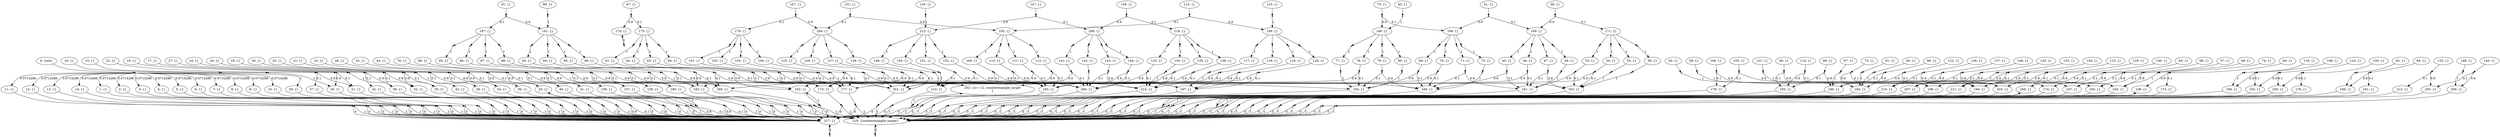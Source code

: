 digraph model {
	0 [ label = "0: {init}" ];
	1 [ label = "1: {}" ];
	2 [ label = "2: {}" ];
	3 [ label = "3: {}" ];
	4 [ label = "4: {}" ];
	5 [ label = "5: {}" ];
	6 [ label = "6: {}" ];
	7 [ label = "7: {}" ];
	8 [ label = "8: {}" ];
	9 [ label = "9: {}" ];
	10 [ label = "10: {}" ];
	11 [ label = "11: {}" ];
	12 [ label = "12: {}" ];
	13 [ label = "13: {}" ];
	14 [ label = "14: {}" ];
	15 [ label = "15: {}" ];
	16 [ label = "16: {}" ];
	17 [ label = "17: {}" ];
	18 [ label = "18: {}" ];
	19 [ label = "19: {}" ];
	20 [ label = "20: {}" ];
	21 [ label = "21: {}" ];
	22 [ label = "22: {}" ];
	23 [ label = "23: {}" ];
	24 [ label = "24: {}" ];
	25 [ label = "25: {}" ];
	26 [ label = "26: {}" ];
	27 [ label = "27: {}" ];
	28 [ label = "28: {}" ];
	29 [ label = "29: {}" ];
	30 [ label = "30: {}" ];
	31 [ label = "31: {}" ];
	32 [ label = "32: {}" ];
	33 [ label = "33: {}" ];
	34 [ label = "34: {}" ];
	35 [ label = "35: {}" ];
	36 [ label = "36: {}" ];
	37 [ label = "37: {}" ];
	38 [ label = "38: {}" ];
	39 [ label = "39: {}" ];
	40 [ label = "40: {}" ];
	41 [ label = "41: {}" ];
	42 [ label = "42: {}" ];
	43 [ label = "43: {}" ];
	44 [ label = "44: {}" ];
	45 [ label = "45: {}" ];
	46 [ label = "46: {}" ];
	47 [ label = "47: {}" ];
	48 [ label = "48: {}" ];
	49 [ label = "49: {}" ];
	50 [ label = "50: {}" ];
	51 [ label = "51: {}" ];
	52 [ label = "52: {}" ];
	53 [ label = "53: {}" ];
	54 [ label = "54: {}" ];
	55 [ label = "55: {}" ];
	56 [ label = "56: {}" ];
	57 [ label = "57: {}" ];
	58 [ label = "58: {}" ];
	59 [ label = "59: {}" ];
	60 [ label = "60: {}" ];
	61 [ label = "61: {}" ];
	62 [ label = "62: {}" ];
	63 [ label = "63: {}" ];
	64 [ label = "64: {}" ];
	65 [ label = "65: {}" ];
	66 [ label = "66: {}" ];
	67 [ label = "67: {}" ];
	68 [ label = "68: {}" ];
	69 [ label = "69: {}" ];
	70 [ label = "70: {}" ];
	71 [ label = "71: {}" ];
	72 [ label = "72: {}" ];
	73 [ label = "73: {}" ];
	74 [ label = "74: {}" ];
	75 [ label = "75: {}" ];
	76 [ label = "76: {}" ];
	77 [ label = "77: {}" ];
	78 [ label = "78: {}" ];
	79 [ label = "79: {}" ];
	80 [ label = "80: {}" ];
	81 [ label = "81: {}" ];
	82 [ label = "82: {}" ];
	83 [ label = "83: {}" ];
	84 [ label = "84: {}" ];
	85 [ label = "85: {}" ];
	86 [ label = "86: {}" ];
	87 [ label = "87: {}" ];
	88 [ label = "88: {}" ];
	89 [ label = "89: {}" ];
	90 [ label = "90: {}" ];
	91 [ label = "91: {}" ];
	92 [ label = "92: {}" ];
	93 [ label = "93: {}" ];
	94 [ label = "94: {}" ];
	95 [ label = "95: {}" ];
	96 [ label = "96: {}" ];
	97 [ label = "97: {}" ];
	98 [ label = "98: {}" ];
	99 [ label = "99: {}" ];
	100 [ label = "100: {}" ];
	101 [ label = "101: {}" ];
	102 [ label = "102: {}" ];
	103 [ label = "103: {}" ];
	104 [ label = "104: {}" ];
	105 [ label = "105: {}" ];
	106 [ label = "106: {}" ];
	107 [ label = "107: {}" ];
	108 [ label = "108: {}" ];
	109 [ label = "109: {}" ];
	110 [ label = "110: {}" ];
	111 [ label = "111: {}" ];
	112 [ label = "112: {}" ];
	113 [ label = "113: {}" ];
	114 [ label = "114: {}" ];
	115 [ label = "115: {}" ];
	116 [ label = "116: {}" ];
	117 [ label = "117: {}" ];
	118 [ label = "118: {}" ];
	119 [ label = "119: {}" ];
	120 [ label = "120: {}" ];
	121 [ label = "121: {}" ];
	122 [ label = "122: {}" ];
	123 [ label = "123: {}" ];
	124 [ label = "124: {}" ];
	125 [ label = "125: {}" ];
	126 [ label = "126: {}" ];
	127 [ label = "127: {}" ];
	128 [ label = "128: {}" ];
	129 [ label = "129: {}" ];
	130 [ label = "130: {}" ];
	131 [ label = "131: {}" ];
	132 [ label = "132: {}" ];
	133 [ label = "133: {}" ];
	134 [ label = "134: {}" ];
	135 [ label = "135: {}" ];
	136 [ label = "136: {}" ];
	137 [ label = "137: {}" ];
	138 [ label = "138: {}" ];
	139 [ label = "139: {}" ];
	140 [ label = "140: {}" ];
	141 [ label = "141: {}" ];
	142 [ label = "142: {}" ];
	143 [ label = "143: {}" ];
	144 [ label = "144: {}" ];
	145 [ label = "145: {}" ];
	146 [ label = "146: {}" ];
	147 [ label = "147: {}" ];
	148 [ label = "148: {}" ];
	149 [ label = "149: {}" ];
	150 [ label = "150: {}" ];
	151 [ label = "151: {}" ];
	152 [ label = "152: {}" ];
	153 [ label = "153: {}" ];
	154 [ label = "154: {}" ];
	155 [ label = "155: {}" ];
	156 [ label = "156: {}" ];
	157 [ label = "157: {}" ];
	158 [ label = "158: {}" ];
	159 [ label = "159: {}" ];
	160 [ label = "160: {}" ];
	161 [ label = "161: {}" ];
	162 [ label = "162: {}" ];
	163 [ label = "163: {}" ];
	164 [ label = "164: {}" ];
	165 [ label = "165: {}" ];
	166 [ label = "166: {}" ];
	167 [ label = "167: {}" ];
	168 [ label = "168: {}" ];
	169 [ label = "169: {}" ];
	170 [ label = "170: {}" ];
	171 [ label = "171: {}" ];
	172 [ label = "172: {}" ];
	173 [ label = "173: {}" ];
	174 [ label = "174: {}" ];
	175 [ label = "175: {}" ];
	176 [ label = "176: {}" ];
	177 [ label = "177: {}" ];
	178 [ label = "178: {}" ];
	179 [ label = "179: {}" ];
	180 [ label = "180: {}" ];
	181 [ label = "181: {}" ];
	182 [ label = "182: {}" ];
	183 [ label = "183: {}" ];
	184 [ label = "184: {}" ];
	185 [ label = "185: {}" ];
	186 [ label = "186: {}" ];
	187 [ label = "187: {}" ];
	188 [ label = "188: {}" ];
	189 [ label = "189: {}" ];
	190 [ label = "190: {}" ];
	191 [ label = "191: {}" ];
	192 [ label = "192: {}" ];
	193 [ label = "193: {}" ];
	194 [ label = "194: {}" ];
	195 [ label = "195: {}" ];
	196 [ label = "196: {}" ];
	197 [ label = "197: {}" ];
	198 [ label = "198: {}" ];
	199 [ label = "199: {}" ];
	200 [ label = "200: {}" ];
	201 [ label = "201: {}" ];
	202 [ label = "202: {(o = 2), counterexample_target
}" ];
	203 [ label = "203: {}" ];
	204 [ label = "204: {}" ];
	205 [ label = "205: {}" ];
	206 [ label = "206: {}" ];
	207 [ label = "207: {}" ];
	208 [ label = "208: {}" ];
	209 [ label = "209: {}" ];
	210 [ label = "210: {}" ];
	211 [ label = "211: {}" ];
	212 [ label = "212: {}" ];
	213 [ label = "213: {}" ];
	214 [ label = "214: {}" ];
	215 [ label = "215: {}" ];
	216 [ label = "216: {}" ];
	217 [ label = "217: {}" ];
	218 [ label = "218: {counterexample_target}" ];
	"0c0" [shape = "point"];
	0 -> "0c0";
	"0c0" -> 1 [ label= "0.0714286" ];
	"0c0" -> 2 [ label= "0.0714286" ];
	"0c0" -> 3 [ label= "0.0714286" ];
	"0c0" -> 4 [ label= "0.0714286" ];
	"0c0" -> 5 [ label= "0.0714286" ];
	"0c0" -> 6 [ label= "0.0714286" ];
	"0c0" -> 7 [ label= "0.0714286" ];
	"0c0" -> 8 [ label= "0.0714286" ];
	"0c0" -> 9 [ label= "0.0714286" ];
	"0c0" -> 10 [ label= "0.0714286" ];
	"0c0" -> 11 [ label= "0.0714286" ];
	"0c0" -> 12 [ label= "0.0714286" ];
	"0c0" -> 13 [ label= "0.0714286" ];
	"0c0" -> 14 [ label= "0.0714286" ];
	"1c0" [shape = "point"];
	1 -> "1c0";
	"1c0" -> 217 [ label= "0" ];
	"1c0" -> 218 [ label= "1" ];
	"2c0" [shape = "point"];
	2 -> "2c0";
	"2c0" -> 217 [ label= "0" ];
	"2c0" -> 218 [ label= "1" ];
	"3c0" [shape = "point"];
	3 -> "3c0";
	"3c0" -> 217 [ label= "0" ];
	"3c0" -> 218 [ label= "1" ];
	"4c0" [shape = "point"];
	4 -> "4c0";
	"4c0" -> 217 [ label= "0" ];
	"4c0" -> 218 [ label= "1" ];
	"5c0" [shape = "point"];
	5 -> "5c0";
	"5c0" -> 217 [ label= "0" ];
	"5c0" -> 218 [ label= "1" ];
	"6c0" [shape = "point"];
	6 -> "6c0";
	"6c0" -> 217 [ label= "0" ];
	"6c0" -> 218 [ label= "1" ];
	"7c0" [shape = "point"];
	7 -> "7c0";
	"7c0" -> 217 [ label= "0" ];
	"7c0" -> 218 [ label= "1" ];
	"8c0" [shape = "point"];
	8 -> "8c0";
	"8c0" -> 217 [ label= "0" ];
	"8c0" -> 218 [ label= "1" ];
	"9c0" [shape = "point"];
	9 -> "9c0";
	"9c0" -> 217 [ label= "0" ];
	"9c0" -> 218 [ label= "1" ];
	"10c0" [shape = "point"];
	10 -> "10c0";
	"10c0" -> 217 [ label= "0" ];
	"10c0" -> 218 [ label= "1" ];
	"11c0" [shape = "point"];
	11 -> "11c0";
	"11c0" -> 217 [ label= "0" ];
	"11c0" -> 218 [ label= "1" ];
	"12c0" [shape = "point"];
	12 -> "12c0";
	"12c0" -> 217 [ label= "0" ];
	"12c0" -> 218 [ label= "1" ];
	"13c0" [shape = "point"];
	13 -> "13c0";
	"13c0" -> 217 [ label= "0" ];
	"13c0" -> 218 [ label= "1" ];
	"14c0" [shape = "point"];
	14 -> "14c0";
	"14c0" -> 217 [ label= "0" ];
	"14c0" -> 218 [ label= "1" ];
	"15c0" [shape = "point"];
	15 -> "15c0";
	"15c0" -> 30 [ label= "1" ];
	"16c0" [shape = "point"];
	16 -> "16c0";
	"16c0" -> 29 [ label= "1" ];
	"17c0" [shape = "point"];
	17 -> "17c0";
	"17c0" -> 32 [ label= "1" ];
	"18c0" [shape = "point"];
	18 -> "18c0";
	"18c0" -> 34 [ label= "1" ];
	"19c0" [shape = "point"];
	19 -> "19c0";
	"19c0" -> 30 [ label= "0.9" ];
	"19c0" -> 31 [ label= "0.1" ];
	"20c0" [shape = "point"];
	20 -> "20c0";
	"20c0" -> 32 [ label= "0.9" ];
	"20c0" -> 35 [ label= "0.1" ];
	"21c0" [shape = "point"];
	21 -> "21c0";
	"21c0" -> 34 [ label= "0.9" ];
	"21c0" -> 36 [ label= "0.1" ];
	"22c0" [shape = "point"];
	22 -> "22c0";
	"22c0" -> 31 [ label= "0.9" ];
	"22c0" -> 37 [ label= "0.1" ];
	"23c0" [shape = "point"];
	23 -> "23c0";
	"23c0" -> 33 [ label= "0.9" ];
	"23c0" -> 40 [ label= "0.1" ];
	"24c0" [shape = "point"];
	24 -> "24c0";
	"24c0" -> 35 [ label= "0.9" ];
	"24c0" -> 38 [ label= "0.1" ];
	"25c0" [shape = "point"];
	25 -> "25c0";
	"25c0" -> 36 [ label= "0.9" ];
	"25c0" -> 39 [ label= "0.1" ];
	"26c0" [shape = "point"];
	26 -> "26c0";
	"26c0" -> 40 [ label= "0.9" ];
	"26c0" -> 41 [ label= "0.1" ];
	"27c0" [shape = "point"];
	27 -> "27c0";
	"27c0" -> 38 [ label= "0.9" ];
	"27c0" -> 42 [ label= "0.1" ];
	"28c0" [shape = "point"];
	28 -> "28c0";
	"28c0" -> 39 [ label= "0.9" ];
	"28c0" -> 43 [ label= "0.1" ];
	"29c0" [shape = "point"];
	29 -> "29c0";
	"29c0" -> 217 [ label= "0" ];
	"29c0" -> 218 [ label= "1" ];
	"30c0" [shape = "point"];
	30 -> "30c0";
	"30c0" -> 217 [ label= "0" ];
	"30c0" -> 218 [ label= "1" ];
	"31c0" [shape = "point"];
	31 -> "31c0";
	"31c0" -> 217 [ label= "0" ];
	"31c0" -> 218 [ label= "1" ];
	"32c0" [shape = "point"];
	32 -> "32c0";
	"32c0" -> 217 [ label= "0.9" ];
	"32c0" -> 218 [ label= "0.1" ];
	"33c0" [shape = "point"];
	33 -> "33c0";
	"33c0" -> 33 [ label= "1" ];
	"34c0" [shape = "point"];
	34 -> "34c0";
	"34c0" -> 217 [ label= "0" ];
	"34c0" -> 218 [ label= "1" ];
	"35c0" [shape = "point"];
	35 -> "35c0";
	"35c0" -> 217 [ label= "0" ];
	"35c0" -> 218 [ label= "1" ];
	"36c0" [shape = "point"];
	36 -> "36c0";
	"36c0" -> 217 [ label= "0.9" ];
	"36c0" -> 218 [ label= "0.1" ];
	"37c0" [shape = "point"];
	37 -> "37c0";
	"37c0" -> 217 [ label= "0" ];
	"37c0" -> 218 [ label= "1" ];
	"38c0" [shape = "point"];
	38 -> "38c0";
	"38c0" -> 217 [ label= "0" ];
	"38c0" -> 218 [ label= "1" ];
	"39c0" [shape = "point"];
	39 -> "39c0";
	"39c0" -> 217 [ label= "0" ];
	"39c0" -> 218 [ label= "1" ];
	"40c0" [shape = "point"];
	40 -> "40c0";
	"40c0" -> 217 [ label= "0.9" ];
	"40c0" -> 218 [ label= "0.1" ];
	"41c0" [shape = "point"];
	41 -> "41c0";
	"41c0" -> 217 [ label= "0" ];
	"41c0" -> 218 [ label= "1" ];
	"42c0" [shape = "point"];
	42 -> "42c0";
	"42c0" -> 217 [ label= "0" ];
	"42c0" -> 218 [ label= "1" ];
	"43c0" [shape = "point"];
	43 -> "43c0";
	"43c0" -> 217 [ label= "0" ];
	"43c0" -> 218 [ label= "1" ];
	"44c0" [shape = "point"];
	44 -> "44c0";
	"44c0" -> 156 [ label= "0.9" ];
	"44c0" -> 157 [ label= "0.1" ];
	"45c0" [shape = "point"];
	45 -> "45c0";
	"45c0" -> 160 [ label= "0.9" ];
	"45c0" -> 161 [ label= "0.1" ];
	"46c0" [shape = "point"];
	46 -> "46c0";
	"46c0" -> 161 [ label= "0.1" ];
	"46c0" -> 162 [ label= "0.9" ];
	"47c0" [shape = "point"];
	47 -> "47c0";
	"47c0" -> 161 [ label= "0.1" ];
	"47c0" -> 163 [ label= "0.9" ];
	"48c0" [shape = "point"];
	48 -> "48c0";
	"48c0" -> 161 [ label= "1" ];
	"49c0" [shape = "point"];
	49 -> "49c0";
	"49c0" -> 164 [ label= "0.9" ];
	"49c0" -> 165 [ label= "0.1" ];
	"50c0" [shape = "point"];
	50 -> "50c0";
	"50c0" -> 165 [ label= "1" ];
	"51c0" [shape = "point"];
	51 -> "51c0";
	"51c0" -> 168 [ label= "0.9" ];
	"51c0" -> 169 [ label= "0.1" ];
	"52c0" [shape = "point"];
	52 -> "52c0";
	"52c0" -> 157 [ label= "0.9" ];
	"52c0" -> 159 [ label= "0.1" ];
	"53c0" [shape = "point"];
	53 -> "53c0";
	"53c0" -> 161 [ label= "0.9" ];
	"53c0" -> 163 [ label= "0.1" ];
	"54c0" [shape = "point"];
	54 -> "54c0";
	"54c0" -> 163 [ label= "0.1" ];
	"54c0" -> 173 [ label= "0.9" ];
	"55c0" [shape = "point"];
	55 -> "55c0";
	"55c0" -> 163 [ label= "1" ];
	"56c0" [shape = "point"];
	56 -> "56c0";
	"56c0" -> 163 [ label= "1" ];
	"57c0" [shape = "point"];
	57 -> "57c0";
	"57c0" -> 165 [ label= "0.9" ];
	"57c0" -> 167 [ label= "0.1" ];
	"58c0" [shape = "point"];
	58 -> "58c0";
	"58c0" -> 167 [ label= "1" ];
	"59c0" [shape = "point"];
	59 -> "59c0";
	"59c0" -> 169 [ label= "0.9" ];
	"59c0" -> 171 [ label= "0.1" ];
	"60c0" [shape = "point"];
	60 -> "60c0";
	"60c0" -> 158 [ label= "0.9" ];
	"60c0" -> 172 [ label= "0.1" ];
	"61c0" [shape = "point"];
	61 -> "61c0";
	"61c0" -> 162 [ label= "0.9" ];
	"61c0" -> 173 [ label= "0.1" ];
	"62c0" [shape = "point"];
	62 -> "62c0";
	"62c0" -> 173 [ label= "0.1" ];
	"62c0" -> 177 [ label= "0.9" ];
	"63c0" [shape = "point"];
	63 -> "63c0";
	"63c0" -> 173 [ label= "1" ];
	"64c0" [shape = "point"];
	64 -> "64c0";
	"64c0" -> 163 [ label= "0.9" ];
	"64c0" -> 173 [ label= "0.1" ];
	"65c0" [shape = "point"];
	65 -> "65c0";
	"65c0" -> 166 [ label= "0.9" ];
	"65c0" -> 174 [ label= "0.1" ];
	"66c0" [shape = "point"];
	66 -> "66c0";
	"66c0" -> 167 [ label= "0.9" ];
	"66c0" -> 174 [ label= "0.1" ];
	"67c0" [shape = "point"];
	67 -> "67c0";
	"67c0" -> 170 [ label= "0.9" ];
	"67c0" -> 175 [ label= "0.1" ];
	"68c0" [shape = "point"];
	68 -> "68c0";
	"68c0" -> 156 [ label= "0.1" ];
	"68c0" -> 180 [ label= "0.9" ];
	"69c0" [shape = "point"];
	69 -> "69c0";
	"69c0" -> 160 [ label= "0.1" ];
	"69c0" -> 182 [ label= "0.9" ];
	"70c0" [shape = "point"];
	70 -> "70c0";
	"70c0" -> 160 [ label= "0.1" ];
	"70c0" -> 183 [ label= "0.9" ];
	"71c0" [shape = "point"];
	71 -> "71c0";
	"71c0" -> 160 [ label= "0.1" ];
	"71c0" -> 161 [ label= "0.9" ];
	"72c0" [shape = "point"];
	72 -> "72c0";
	"72c0" -> 160 [ label= "1" ];
	"73c0" [shape = "point"];
	73 -> "73c0";
	"73c0" -> 164 [ label= "0.1" ];
	"73c0" -> 184 [ label= "0.9" ];
	"74c0" [shape = "point"];
	74 -> "74c0";
	"74c0" -> 164 [ label= "1" ];
	"75c0" [shape = "point"];
	75 -> "75c0";
	"75c0" -> 168 [ label= "0.1" ];
	"75c0" -> 186 [ label= "0.9" ];
	"76c0" [shape = "point"];
	76 -> "76c0";
	"76c0" -> 180 [ label= "1" ];
	"77c0" [shape = "point"];
	77 -> "77c0";
	"77c0" -> 182 [ label= "1" ];
	"78c0" [shape = "point"];
	78 -> "78c0";
	"78c0" -> 182 [ label= "0.1" ];
	"78c0" -> 189 [ label= "0.9" ];
	"79c0" [shape = "point"];
	79 -> "79c0";
	"79c0" -> 160 [ label= "0.9" ];
	"79c0" -> 182 [ label= "0.1" ];
	"80c0" [shape = "point"];
	80 -> "80c0";
	"80c0" -> 182 [ label= "1" ];
	"81c0" [shape = "point"];
	81 -> "81c0";
	"81c0" -> 184 [ label= "1" ];
	"82c0" [shape = "point"];
	82 -> "82c0";
	"82c0" -> 184 [ label= "1" ];
	"83c0" [shape = "point"];
	83 -> "83c0";
	"83c0" -> 186 [ label= "1" ];
	"84c0" [shape = "point"];
	84 -> "84c0";
	"84c0" -> 181 [ label= "0.1" ];
	"84c0" -> 188 [ label= "0.9" ];
	"85c0" [shape = "point"];
	85 -> "85c0";
	"85c0" -> 183 [ label= "0.1" ];
	"85c0" -> 189 [ label= "0.9" ];
	"86c0" [shape = "point"];
	86 -> "86c0";
	"86c0" -> 183 [ label= "0.1" ];
	"86c0" -> 193 [ label= "0.9" ];
	"87c0" [shape = "point"];
	87 -> "87c0";
	"87c0" -> 162 [ label= "0.9" ];
	"87c0" -> 183 [ label= "0.1" ];
	"88c0" [shape = "point"];
	88 -> "88c0";
	"88c0" -> 160 [ label= "0.9" ];
	"88c0" -> 183 [ label= "0.1" ];
	"89c0" [shape = "point"];
	89 -> "89c0";
	"89c0" -> 185 [ label= "0.1" ];
	"89c0" -> 190 [ label= "0.9" ];
	"90c0" [shape = "point"];
	90 -> "90c0";
	"90c0" -> 164 [ label= "0.9" ];
	"90c0" -> 185 [ label= "0.1" ];
	"91c0" [shape = "point"];
	91 -> "91c0";
	"91c0" -> 187 [ label= "0.1" ];
	"91c0" -> 191 [ label= "0.9" ];
	"92c0" [shape = "point"];
	92 -> "92c0";
	"92c0" -> 188 [ label= "1" ];
	"93c0" [shape = "point"];
	93 -> "93c0";
	"93c0" -> 189 [ label= "1" ];
	"94c0" [shape = "point"];
	94 -> "94c0";
	"94c0" -> 189 [ label= "0.1" ];
	"94c0" -> 197 [ label= "0.9" ];
	"95c0" [shape = "point"];
	95 -> "95c0";
	"95c0" -> 183 [ label= "0.9" ];
	"95c0" -> 189 [ label= "0.1" ];
	"96c0" [shape = "point"];
	96 -> "96c0";
	"96c0" -> 182 [ label= "0.9" ];
	"96c0" -> 189 [ label= "0.1" ];
	"97c0" [shape = "point"];
	97 -> "97c0";
	"97c0" -> 190 [ label= "1" ];
	"98c0" [shape = "point"];
	98 -> "98c0";
	"98c0" -> 184 [ label= "0.9" ];
	"98c0" -> 190 [ label= "0.1" ];
	"99c0" [shape = "point"];
	99 -> "99c0";
	"99c0" -> 191 [ label= "1" ];
	"100c0" [shape = "point"];
	100 -> "100c0";
	"100c0" -> 176 [ label= "0.1" ];
	"100c0" -> 200 [ label= "0.9" ];
	"101c0" [shape = "point"];
	101 -> "101c0";
	"101c0" -> 177 [ label= "0.1" ];
	"101c0" -> 201 [ label= "0.9" ];
	"102c0" [shape = "point"];
	102 -> "102c0";
	"102c0" -> 177 [ label= "0.1" ];
	"102c0" -> 202 [ label= "0.9" ];
	"103c0" [shape = "point"];
	103 -> "103c0";
	"103c0" -> 177 [ label= "1" ];
	"104c0" [shape = "point"];
	104 -> "104c0";
	"104c0" -> 173 [ label= "0.9" ];
	"104c0" -> 177 [ label= "0.1" ];
	"105c0" [shape = "point"];
	105 -> "105c0";
	"105c0" -> 178 [ label= "0.1" ];
	"105c0" -> 203 [ label= "0.9" ];
	"106c0" [shape = "point"];
	106 -> "106c0";
	"106c0" -> 174 [ label= "0.9" ];
	"106c0" -> 178 [ label= "0.1" ];
	"107c0" [shape = "point"];
	107 -> "107c0";
	"107c0" -> 179 [ label= "0.1" ];
	"107c0" -> 204 [ label= "0.9" ];
	"108c0" [shape = "point"];
	108 -> "108c0";
	"108c0" -> 192 [ label= "0.1" ];
	"108c0" -> 196 [ label= "0.9" ];
	"109c0" [shape = "point"];
	109 -> "109c0";
	"109c0" -> 193 [ label= "0.1" ];
	"109c0" -> 197 [ label= "0.9" ];
	"110c0" [shape = "point"];
	110 -> "110c0";
	"110c0" -> 193 [ label= "0.1" ];
	"110c0" -> 206 [ label= "0.9" ];
	"111c0" [shape = "point"];
	111 -> "111c0";
	"111c0" -> 193 [ label= "0.1" ];
	"111c0" -> 201 [ label= "0.9" ];
	"112c0" [shape = "point"];
	112 -> "112c0";
	"112c0" -> 183 [ label= "0.9" ];
	"112c0" -> 193 [ label= "0.1" ];
	"113c0" [shape = "point"];
	113 -> "113c0";
	"113c0" -> 194 [ label= "0.1" ];
	"113c0" -> 198 [ label= "0.9" ];
	"114c0" [shape = "point"];
	114 -> "114c0";
	"114c0" -> 185 [ label= "0.9" ];
	"114c0" -> 194 [ label= "0.1" ];
	"115c0" [shape = "point"];
	115 -> "115c0";
	"115c0" -> 195 [ label= "0.1" ];
	"115c0" -> 199 [ label= "0.9" ];
	"116c0" [shape = "point"];
	116 -> "116c0";
	"116c0" -> 196 [ label= "1" ];
	"117c0" [shape = "point"];
	117 -> "117c0";
	"117c0" -> 197 [ label= "1" ];
	"118c0" [shape = "point"];
	118 -> "118c0";
	"118c0" -> 197 [ label= "0.1" ];
	"118c0" -> 210 [ label= "0.9" ];
	"119c0" [shape = "point"];
	119 -> "119c0";
	"119c0" -> 193 [ label= "0.9" ];
	"119c0" -> 197 [ label= "0.1" ];
	"120c0" [shape = "point"];
	120 -> "120c0";
	"120c0" -> 189 [ label= "0.9" ];
	"120c0" -> 197 [ label= "0.1" ];
	"121c0" [shape = "point"];
	121 -> "121c0";
	"121c0" -> 198 [ label= "1" ];
	"122c0" [shape = "point"];
	122 -> "122c0";
	"122c0" -> 190 [ label= "0.9" ];
	"122c0" -> 198 [ label= "0.1" ];
	"123c0" [shape = "point"];
	123 -> "123c0";
	"123c0" -> 199 [ label= "1" ];
	"124c0" [shape = "point"];
	124 -> "124c0";
	"124c0" -> 192 [ label= "0.9" ];
	"124c0" -> 200 [ label= "0.1" ];
	"125c0" [shape = "point"];
	125 -> "125c0";
	"125c0" -> 193 [ label= "0.9" ];
	"125c0" -> 201 [ label= "0.1" ];
	"126c0" [shape = "point"];
	126 -> "126c0";
	"126c0" -> 201 [ label= "0.1" ];
	"126c0" -> 214 [ label= "0.9" ];
	"127c0" [shape = "point"];
	127 -> "127c0";
	"127c0" -> 177 [ label= "0.9" ];
	"127c0" -> 201 [ label= "0.1" ];
	"128c0" [shape = "point"];
	128 -> "128c0";
	"128c0" -> 162 [ label= "0.9" ];
	"128c0" -> 201 [ label= "0.1" ];
	"129c0" [shape = "point"];
	129 -> "129c0";
	"129c0" -> 194 [ label= "0.9" ];
	"129c0" -> 203 [ label= "0.1" ];
	"130c0" [shape = "point"];
	130 -> "130c0";
	"130c0" -> 166 [ label= "0.9" ];
	"130c0" -> 203 [ label= "0.1" ];
	"131c0" [shape = "point"];
	131 -> "131c0";
	"131c0" -> 195 [ label= "0.9" ];
	"131c0" -> 204 [ label= "0.1" ];
	"132c0" [shape = "point"];
	132 -> "132c0";
	"132c0" -> 205 [ label= "0.9" ];
	"132c0" -> 213 [ label= "0.1" ];
	"133c0" [shape = "point"];
	133 -> "133c0";
	"133c0" -> 206 [ label= "0.9" ];
	"133c0" -> 214 [ label= "0.1" ];
	"134c0" [shape = "point"];
	134 -> "134c0";
	"134c0" -> 214 [ label= "1" ];
	"135c0" [shape = "point"];
	135 -> "135c0";
	"135c0" -> 202 [ label= "0.9" ];
	"135c0" -> 214 [ label= "0.1" ];
	"136c0" [shape = "point"];
	136 -> "136c0";
	"136c0" -> 201 [ label= "0.9" ];
	"136c0" -> 214 [ label= "0.1" ];
	"137c0" [shape = "point"];
	137 -> "137c0";
	"137c0" -> 207 [ label= "0.9" ];
	"137c0" -> 215 [ label= "0.1" ];
	"138c0" [shape = "point"];
	138 -> "138c0";
	"138c0" -> 203 [ label= "0.9" ];
	"138c0" -> 215 [ label= "0.1" ];
	"139c0" [shape = "point"];
	139 -> "139c0";
	"139c0" -> 208 [ label= "0.9" ];
	"139c0" -> 216 [ label= "0.1" ];
	"140c0" [shape = "point"];
	140 -> "140c0";
	"140c0" -> 205 [ label= "0.1" ];
	"140c0" -> 209 [ label= "0.9" ];
	"141c0" [shape = "point"];
	141 -> "141c0";
	"141c0" -> 206 [ label= "0.1" ];
	"141c0" -> 210 [ label= "0.9" ];
	"142c0" [shape = "point"];
	142 -> "142c0";
	"142c0" -> 206 [ label= "1" ];
	"143c0" [shape = "point"];
	143 -> "143c0";
	"143c0" -> 206 [ label= "0.1" ];
	"143c0" -> 214 [ label= "0.9" ];
	"144c0" [shape = "point"];
	144 -> "144c0";
	"144c0" -> 193 [ label= "0.9" ];
	"144c0" -> 206 [ label= "0.1" ];
	"145c0" [shape = "point"];
	145 -> "145c0";
	"145c0" -> 207 [ label= "0.1" ];
	"145c0" -> 211 [ label= "0.9" ];
	"146c0" [shape = "point"];
	146 -> "146c0";
	"146c0" -> 194 [ label= "0.9" ];
	"146c0" -> 207 [ label= "0.1" ];
	"147c0" [shape = "point"];
	147 -> "147c0";
	"147c0" -> 208 [ label= "0.1" ];
	"147c0" -> 212 [ label= "0.9" ];
	"148c0" [shape = "point"];
	148 -> "148c0";
	"148c0" -> 209 [ label= "1" ];
	"149c0" [shape = "point"];
	149 -> "149c0";
	"149c0" -> 210 [ label= "1" ];
	"150c0" [shape = "point"];
	150 -> "150c0";
	"150c0" -> 210 [ label= "1" ];
	"151c0" [shape = "point"];
	151 -> "151c0";
	"151c0" -> 206 [ label= "0.9" ];
	"151c0" -> 210 [ label= "0.1" ];
	"152c0" [shape = "point"];
	152 -> "152c0";
	"152c0" -> 197 [ label= "0.9" ];
	"152c0" -> 210 [ label= "0.1" ];
	"153c0" [shape = "point"];
	153 -> "153c0";
	"153c0" -> 211 [ label= "1" ];
	"154c0" [shape = "point"];
	154 -> "154c0";
	"154c0" -> 198 [ label= "0.9" ];
	"154c0" -> 211 [ label= "0.1" ];
	"155c0" [shape = "point"];
	155 -> "155c0";
	"155c0" -> 212 [ label= "1" ];
	"156c0" [shape = "point"];
	156 -> "156c0";
	"156c0" -> 217 [ label= "0" ];
	"156c0" -> 218 [ label= "1" ];
	"157c0" [shape = "point"];
	157 -> "157c0";
	"157c0" -> 217 [ label= "0" ];
	"157c0" -> 218 [ label= "1" ];
	"158c0" [shape = "point"];
	158 -> "158c0";
	"158c0" -> 158 [ label= "1" ];
	"159c0" [shape = "point"];
	159 -> "159c0";
	"159c0" -> 217 [ label= "0" ];
	"159c0" -> 218 [ label= "1" ];
	"160c0" [shape = "point"];
	160 -> "160c0";
	"160c0" -> 217 [ label= "0" ];
	"160c0" -> 218 [ label= "1" ];
	"161c0" [shape = "point"];
	161 -> "161c0";
	"161c0" -> 217 [ label= "0" ];
	"161c0" -> 218 [ label= "1" ];
	"162c0" [shape = "point"];
	162 -> "162c0";
	"162c0" -> 162 [ label= "1" ];
	"163c0" [shape = "point"];
	163 -> "163c0";
	"163c0" -> 217 [ label= "0" ];
	"163c0" -> 218 [ label= "1" ];
	"164c0" [shape = "point"];
	164 -> "164c0";
	"164c0" -> 217 [ label= "0" ];
	"164c0" -> 218 [ label= "1" ];
	"165c0" [shape = "point"];
	165 -> "165c0";
	"165c0" -> 217 [ label= "0" ];
	"165c0" -> 218 [ label= "1" ];
	"166c0" [shape = "point"];
	166 -> "166c0";
	"166c0" -> 166 [ label= "1" ];
	"167c0" [shape = "point"];
	167 -> "167c0";
	"167c0" -> 217 [ label= "0" ];
	"167c0" -> 218 [ label= "1" ];
	"168c0" [shape = "point"];
	168 -> "168c0";
	"168c0" -> 69 [ label= "1" ];
	"168c1" [shape = "point"];
	168 -> "168c1";
	"168c1" -> 70 [ label= "1" ];
	"168c2" [shape = "point"];
	168 -> "168c2";
	"168c2" -> 71 [ label= "1" ];
	"168c3" [shape = "point"];
	168 -> "168c3";
	"168c3" -> 72 [ label= "1" ];
	"169c0" [shape = "point"];
	169 -> "169c0";
	"169c0" -> 45 [ label= "1" ];
	"169c1" [shape = "point"];
	169 -> "169c1";
	"169c1" -> 46 [ label= "1" ];
	"169c2" [shape = "point"];
	169 -> "169c2";
	"169c2" -> 47 [ label= "1" ];
	"169c3" [shape = "point"];
	169 -> "169c3";
	"169c3" -> 48 [ label= "1" ];
	"170c0" [shape = "point"];
	170 -> "170c0";
	"170c0" -> 170 [ label= "1" ];
	"171c0" [shape = "point"];
	171 -> "171c0";
	"171c0" -> 53 [ label= "1" ];
	"171c1" [shape = "point"];
	171 -> "171c1";
	"171c1" -> 54 [ label= "1" ];
	"171c2" [shape = "point"];
	171 -> "171c2";
	"171c2" -> 55 [ label= "1" ];
	"171c3" [shape = "point"];
	171 -> "171c3";
	"171c3" -> 56 [ label= "1" ];
	"172c0" [shape = "point"];
	172 -> "172c0";
	"172c0" -> 217 [ label= "0" ];
	"172c0" -> 218 [ label= "1" ];
	"173c0" [shape = "point"];
	173 -> "173c0";
	"173c0" -> 217 [ label= "0" ];
	"173c0" -> 218 [ label= "1" ];
	"174c0" [shape = "point"];
	174 -> "174c0";
	"174c0" -> 217 [ label= "0" ];
	"174c0" -> 218 [ label= "1" ];
	"175c0" [shape = "point"];
	175 -> "175c0";
	"175c0" -> 61 [ label= "1" ];
	"175c1" [shape = "point"];
	175 -> "175c1";
	"175c1" -> 62 [ label= "1" ];
	"175c2" [shape = "point"];
	175 -> "175c2";
	"175c2" -> 63 [ label= "1" ];
	"175c3" [shape = "point"];
	175 -> "175c3";
	"175c3" -> 64 [ label= "1" ];
	"176c0" [shape = "point"];
	176 -> "176c0";
	"176c0" -> 217 [ label= "0" ];
	"176c0" -> 218 [ label= "1" ];
	"177c0" [shape = "point"];
	177 -> "177c0";
	"177c0" -> 217 [ label= "0" ];
	"177c0" -> 218 [ label= "1" ];
	"178c0" [shape = "point"];
	178 -> "178c0";
	"178c0" -> 217 [ label= "0" ];
	"178c0" -> 218 [ label= "1" ];
	"179c0" [shape = "point"];
	179 -> "179c0";
	"179c0" -> 101 [ label= "1" ];
	"179c1" [shape = "point"];
	179 -> "179c1";
	"179c1" -> 102 [ label= "1" ];
	"179c2" [shape = "point"];
	179 -> "179c2";
	"179c2" -> 103 [ label= "1" ];
	"179c3" [shape = "point"];
	179 -> "179c3";
	"179c3" -> 104 [ label= "1" ];
	"180c0" [shape = "point"];
	180 -> "180c0";
	"180c0" -> 217 [ label= "0" ];
	"180c0" -> 218 [ label= "1" ];
	"181c0" [shape = "point"];
	181 -> "181c0";
	"181c0" -> 217 [ label= "0" ];
	"181c0" -> 218 [ label= "1" ];
	"182c0" [shape = "point"];
	182 -> "182c0";
	"182c0" -> 217 [ label= "0" ];
	"182c0" -> 218 [ label= "1" ];
	"183c0" [shape = "point"];
	183 -> "183c0";
	"183c0" -> 217 [ label= "0" ];
	"183c0" -> 218 [ label= "1" ];
	"184c0" [shape = "point"];
	184 -> "184c0";
	"184c0" -> 217 [ label= "0" ];
	"184c0" -> 218 [ label= "1" ];
	"185c0" [shape = "point"];
	185 -> "185c0";
	"185c0" -> 217 [ label= "0" ];
	"185c0" -> 218 [ label= "1" ];
	"186c0" [shape = "point"];
	186 -> "186c0";
	"186c0" -> 77 [ label= "1" ];
	"186c1" [shape = "point"];
	186 -> "186c1";
	"186c1" -> 78 [ label= "1" ];
	"186c2" [shape = "point"];
	186 -> "186c2";
	"186c2" -> 79 [ label= "1" ];
	"186c3" [shape = "point"];
	186 -> "186c3";
	"186c3" -> 80 [ label= "1" ];
	"187c0" [shape = "point"];
	187 -> "187c0";
	"187c0" -> 85 [ label= "1" ];
	"187c1" [shape = "point"];
	187 -> "187c1";
	"187c1" -> 86 [ label= "1" ];
	"187c2" [shape = "point"];
	187 -> "187c2";
	"187c2" -> 87 [ label= "1" ];
	"187c3" [shape = "point"];
	187 -> "187c3";
	"187c3" -> 88 [ label= "1" ];
	"188c0" [shape = "point"];
	188 -> "188c0";
	"188c0" -> 217 [ label= "0" ];
	"188c0" -> 218 [ label= "1" ];
	"189c0" [shape = "point"];
	189 -> "189c0";
	"189c0" -> 217 [ label= "0" ];
	"189c0" -> 218 [ label= "1" ];
	"190c0" [shape = "point"];
	190 -> "190c0";
	"190c0" -> 217 [ label= "0" ];
	"190c0" -> 218 [ label= "1" ];
	"191c0" [shape = "point"];
	191 -> "191c0";
	"191c0" -> 93 [ label= "1" ];
	"191c1" [shape = "point"];
	191 -> "191c1";
	"191c1" -> 94 [ label= "1" ];
	"191c2" [shape = "point"];
	191 -> "191c2";
	"191c2" -> 95 [ label= "1" ];
	"191c3" [shape = "point"];
	191 -> "191c3";
	"191c3" -> 96 [ label= "1" ];
	"192c0" [shape = "point"];
	192 -> "192c0";
	"192c0" -> 217 [ label= "0" ];
	"192c0" -> 218 [ label= "1" ];
	"193c0" [shape = "point"];
	193 -> "193c0";
	"193c0" -> 217 [ label= "0" ];
	"193c0" -> 218 [ label= "1" ];
	"194c0" [shape = "point"];
	194 -> "194c0";
	"194c0" -> 217 [ label= "0" ];
	"194c0" -> 218 [ label= "1" ];
	"195c0" [shape = "point"];
	195 -> "195c0";
	"195c0" -> 109 [ label= "1" ];
	"195c1" [shape = "point"];
	195 -> "195c1";
	"195c1" -> 110 [ label= "1" ];
	"195c2" [shape = "point"];
	195 -> "195c2";
	"195c2" -> 111 [ label= "1" ];
	"195c3" [shape = "point"];
	195 -> "195c3";
	"195c3" -> 112 [ label= "1" ];
	"196c0" [shape = "point"];
	196 -> "196c0";
	"196c0" -> 217 [ label= "0" ];
	"196c0" -> 218 [ label= "1" ];
	"197c0" [shape = "point"];
	197 -> "197c0";
	"197c0" -> 217 [ label= "0" ];
	"197c0" -> 218 [ label= "1" ];
	"198c0" [shape = "point"];
	198 -> "198c0";
	"198c0" -> 217 [ label= "0" ];
	"198c0" -> 218 [ label= "1" ];
	"199c0" [shape = "point"];
	199 -> "199c0";
	"199c0" -> 117 [ label= "1" ];
	"199c1" [shape = "point"];
	199 -> "199c1";
	"199c1" -> 118 [ label= "1" ];
	"199c2" [shape = "point"];
	199 -> "199c2";
	"199c2" -> 119 [ label= "1" ];
	"199c3" [shape = "point"];
	199 -> "199c3";
	"199c3" -> 120 [ label= "1" ];
	"200c0" [shape = "point"];
	200 -> "200c0";
	"200c0" -> 217 [ label= "0" ];
	"200c0" -> 218 [ label= "1" ];
	"201c0" [shape = "point"];
	201 -> "201c0";
	"201c0" -> 217 [ label= "0" ];
	"201c0" -> 218 [ label= "1" ];
	"202c0" [shape = "point"];
	202 -> "202c0";
	"202c0" -> 202 [ label= "1" ];
	"203c0" [shape = "point"];
	203 -> "203c0";
	"203c0" -> 217 [ label= "0" ];
	"203c0" -> 218 [ label= "1" ];
	"204c0" [shape = "point"];
	204 -> "204c0";
	"204c0" -> 125 [ label= "1" ];
	"204c1" [shape = "point"];
	204 -> "204c1";
	"204c1" -> 126 [ label= "1" ];
	"204c2" [shape = "point"];
	204 -> "204c2";
	"204c2" -> 127 [ label= "1" ];
	"204c3" [shape = "point"];
	204 -> "204c3";
	"204c3" -> 128 [ label= "1" ];
	"205c0" [shape = "point"];
	205 -> "205c0";
	"205c0" -> 217 [ label= "0" ];
	"205c0" -> 218 [ label= "1" ];
	"206c0" [shape = "point"];
	206 -> "206c0";
	"206c0" -> 217 [ label= "0" ];
	"206c0" -> 218 [ label= "1" ];
	"207c0" [shape = "point"];
	207 -> "207c0";
	"207c0" -> 217 [ label= "0" ];
	"207c0" -> 218 [ label= "1" ];
	"208c0" [shape = "point"];
	208 -> "208c0";
	"208c0" -> 141 [ label= "1" ];
	"208c1" [shape = "point"];
	208 -> "208c1";
	"208c1" -> 142 [ label= "1" ];
	"208c2" [shape = "point"];
	208 -> "208c2";
	"208c2" -> 143 [ label= "1" ];
	"208c3" [shape = "point"];
	208 -> "208c3";
	"208c3" -> 144 [ label= "1" ];
	"209c0" [shape = "point"];
	209 -> "209c0";
	"209c0" -> 217 [ label= "0" ];
	"209c0" -> 218 [ label= "1" ];
	"210c0" [shape = "point"];
	210 -> "210c0";
	"210c0" -> 217 [ label= "0" ];
	"210c0" -> 218 [ label= "1" ];
	"211c0" [shape = "point"];
	211 -> "211c0";
	"211c0" -> 217 [ label= "0" ];
	"211c0" -> 218 [ label= "1" ];
	"212c0" [shape = "point"];
	212 -> "212c0";
	"212c0" -> 149 [ label= "1" ];
	"212c1" [shape = "point"];
	212 -> "212c1";
	"212c1" -> 150 [ label= "1" ];
	"212c2" [shape = "point"];
	212 -> "212c2";
	"212c2" -> 151 [ label= "1" ];
	"212c3" [shape = "point"];
	212 -> "212c3";
	"212c3" -> 152 [ label= "1" ];
	"213c0" [shape = "point"];
	213 -> "213c0";
	"213c0" -> 217 [ label= "0" ];
	"213c0" -> 218 [ label= "1" ];
	"214c0" [shape = "point"];
	214 -> "214c0";
	"214c0" -> 217 [ label= "0" ];
	"214c0" -> 218 [ label= "1" ];
	"215c0" [shape = "point"];
	215 -> "215c0";
	"215c0" -> 217 [ label= "0" ];
	"215c0" -> 218 [ label= "1" ];
	"216c0" [shape = "point"];
	216 -> "216c0";
	"216c0" -> 133 [ label= "1" ];
	"216c1" [shape = "point"];
	216 -> "216c1";
	"216c1" -> 134 [ label= "1" ];
	"216c2" [shape = "point"];
	216 -> "216c2";
	"216c2" -> 135 [ label= "1" ];
	"216c3" [shape = "point"];
	216 -> "216c3";
	"216c3" -> 136 [ label= "1" ];
	"217c0" [shape = "point"];
	217 -> "217c0";
	"217c0" -> 217 [ label= "1" ];
	"218c0" [shape = "point"];
	218 -> "218c0";
	"218c0" -> 218 [ label= "1" ];
}
